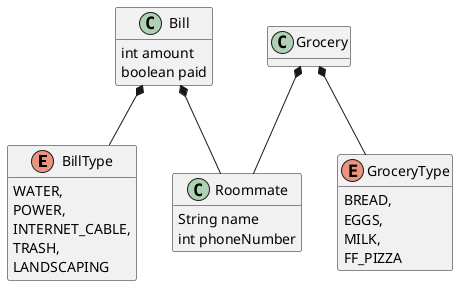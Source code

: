 @startuml

enum BillType{
WATER,
POWER,
INTERNET_CABLE,
TRASH,
LANDSCAPING
}
enum GroceryType{
BREAD,
EGGS,
MILK,
FF_PIZZA
}
class Grocery {
}
class Bill {
int amount
boolean paid
}
class Roommate{
String name
int phoneNumber
}

Bill *-- BillType
Bill *-- Roommate
Grocery *-- Roommate
Grocery *-- GroceryType


hide methods
@enduml